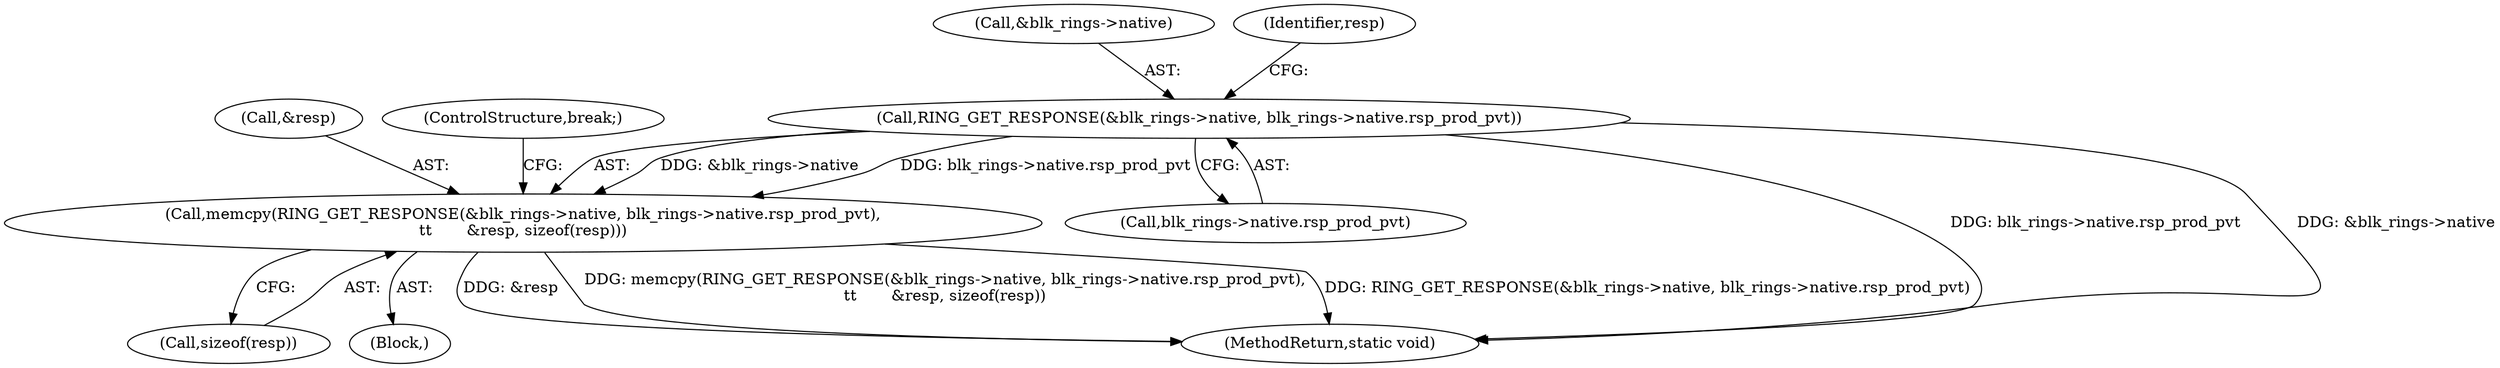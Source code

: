 digraph "0_linux_089bc0143f489bd3a4578bdff5f4ca68fb26f341@pointer" {
"1000147" [label="(Call,RING_GET_RESPONSE(&blk_rings->native, blk_rings->native.rsp_prod_pvt))"];
"1000146" [label="(Call,memcpy(RING_GET_RESPONSE(&blk_rings->native, blk_rings->native.rsp_prod_pvt),\n\t\t       &resp, sizeof(resp)))"];
"1000159" [label="(Call,sizeof(resp))"];
"1000152" [label="(Call,blk_rings->native.rsp_prod_pvt)"];
"1000148" [label="(Call,&blk_rings->native)"];
"1000146" [label="(Call,memcpy(RING_GET_RESPONSE(&blk_rings->native, blk_rings->native.rsp_prod_pvt),\n\t\t       &resp, sizeof(resp)))"];
"1000157" [label="(Call,&resp)"];
"1000144" [label="(Block,)"];
"1000222" [label="(MethodReturn,static void)"];
"1000147" [label="(Call,RING_GET_RESPONSE(&blk_rings->native, blk_rings->native.rsp_prod_pvt))"];
"1000161" [label="(ControlStructure,break;)"];
"1000158" [label="(Identifier,resp)"];
"1000147" -> "1000146"  [label="AST: "];
"1000147" -> "1000152"  [label="CFG: "];
"1000148" -> "1000147"  [label="AST: "];
"1000152" -> "1000147"  [label="AST: "];
"1000158" -> "1000147"  [label="CFG: "];
"1000147" -> "1000222"  [label="DDG: blk_rings->native.rsp_prod_pvt"];
"1000147" -> "1000222"  [label="DDG: &blk_rings->native"];
"1000147" -> "1000146"  [label="DDG: &blk_rings->native"];
"1000147" -> "1000146"  [label="DDG: blk_rings->native.rsp_prod_pvt"];
"1000146" -> "1000144"  [label="AST: "];
"1000146" -> "1000159"  [label="CFG: "];
"1000157" -> "1000146"  [label="AST: "];
"1000159" -> "1000146"  [label="AST: "];
"1000161" -> "1000146"  [label="CFG: "];
"1000146" -> "1000222"  [label="DDG: &resp"];
"1000146" -> "1000222"  [label="DDG: memcpy(RING_GET_RESPONSE(&blk_rings->native, blk_rings->native.rsp_prod_pvt),\n\t\t       &resp, sizeof(resp))"];
"1000146" -> "1000222"  [label="DDG: RING_GET_RESPONSE(&blk_rings->native, blk_rings->native.rsp_prod_pvt)"];
}
